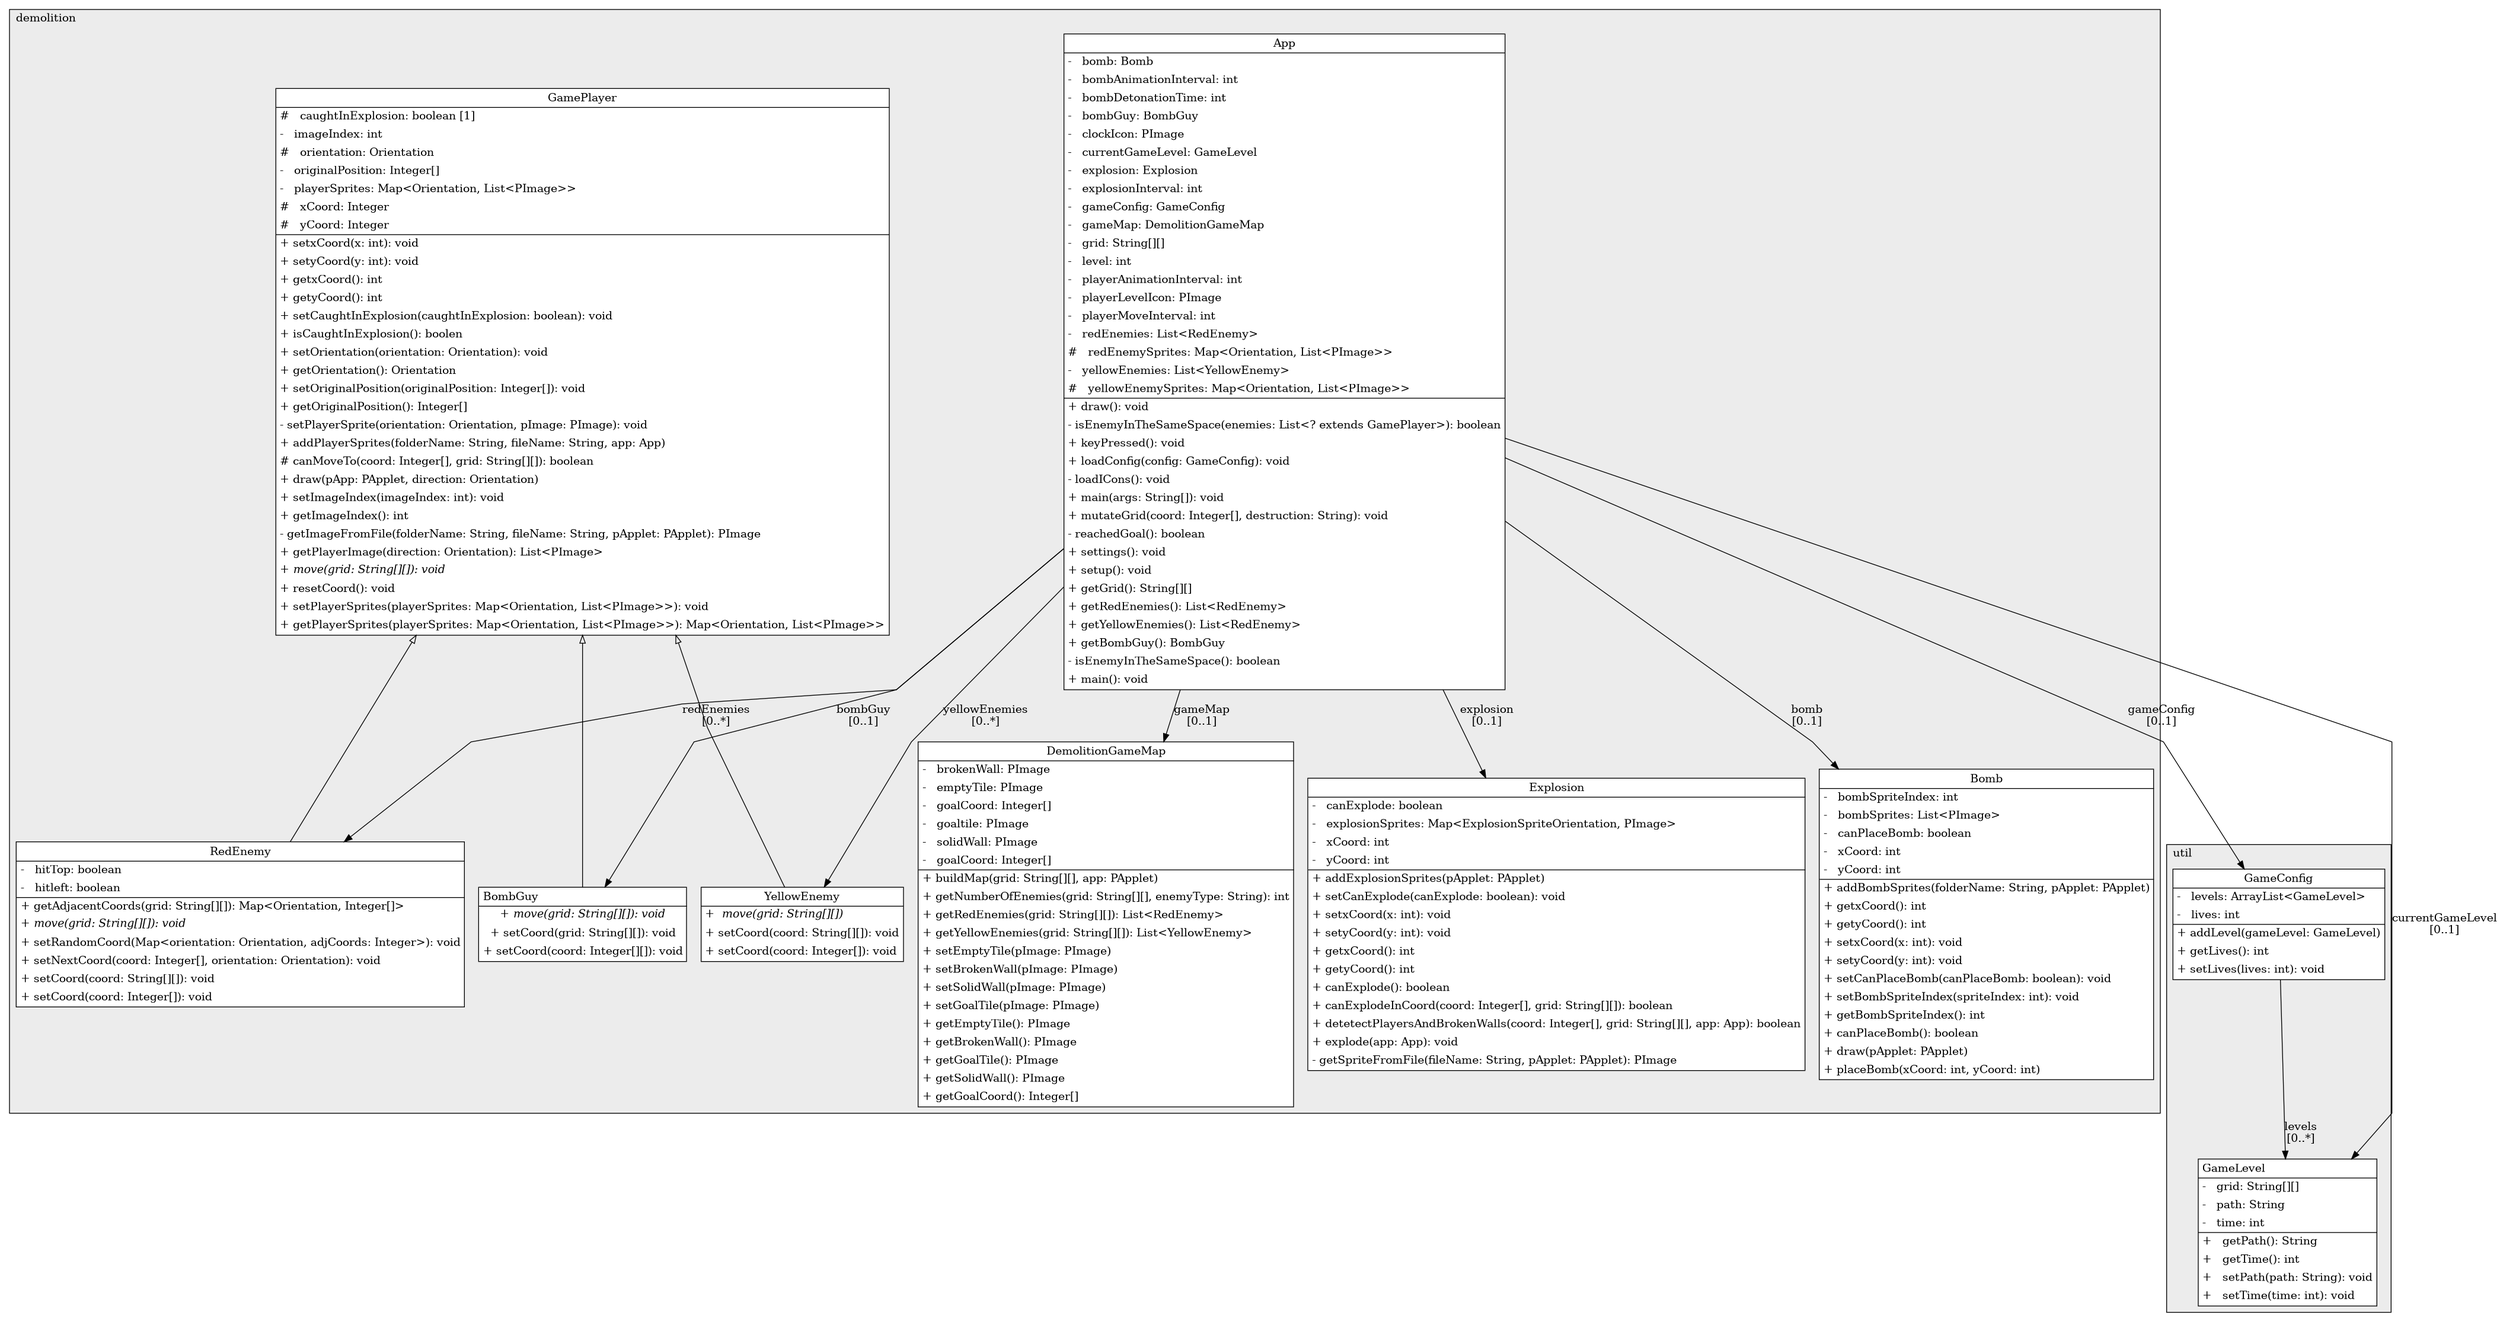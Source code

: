 @startuml

/' diagram meta data start
config=StructureConfiguration;
{
  "projectClassification": {
    "searchMode": "OpenProject", // OpenProject, AllProjects
    "includedProjects": "",
    "pathEndKeywords": "*.impl",
    "isClientPath": "",
    "isClientName": "",
    "isTestPath": "",
    "isTestName": "",
    "isMappingPath": "",
    "isMappingName": "",
    "isDataAccessPath": "",
    "isDataAccessName": "",
    "isDataStructurePath": "",
    "isDataStructureName": "",
    "isInterfaceStructuresPath": "",
    "isInterfaceStructuresName": "",
    "isEntryPointPath": "",
    "isEntryPointName": ""
  },
  "graphRestriction": {
    "classPackageExcludeFilter": "",
    "classPackageIncludeFilter": "",
    "classNameExcludeFilter": "",
    "classNameIncludeFilter": "",
    "methodNameExcludeFilter": "",
    "methodNameIncludeFilter": "",
    "removeByInheritance": "", // inheritance/annotation based filtering is done in a second step
    "removeByAnnotation": "",
    "removeByClassPackage": "", // cleanup the graph after inheritance/annotation based filtering is done
    "removeByClassName": "",
    "cutMappings": false,
    "cutEnum": true,
    "cutTests": true,
    "cutClient": true,
    "cutDataAccess": false,
    "cutInterfaceStructures": false,
    "cutDataStructures": false,
    "cutGetterAndSetter": true,
    "cutConstructors": true
  },
  "graphTraversal": {
    "forwardDepth": 6,
    "backwardDepth": 6,
    "classPackageExcludeFilter": "",
    "classPackageIncludeFilter": "",
    "classNameExcludeFilter": "",
    "classNameIncludeFilter": "",
    "methodNameExcludeFilter": "",
    "methodNameIncludeFilter": "",
    "hideMappings": false,
    "hideDataStructures": false,
    "hidePrivateMethods": false,
    "hideInterfaceCalls": true, // indirection: implementation -> interface (is hidden) -> implementation
    "onlyShowApplicationEntryPoints": false // root node is included
  },
  "details": {
    "aggregation": "GroupByClass", // ByClass, GroupByClass, None
    "showClassGenericTypes": true,
    "showMethods": true,
    "showMethodParameterNames": true,
    "showMethodParameterTypes": true,
    "showMethodReturnType": true,
    "showPackageLevels": 2,
    "showDetailedClassStructure": true
  },
  "rootClass": "demolition.App"
}
diagram meta data end '/



digraph g {
    rankdir="TB"
    splines=polyline
    

'nodes 
subgraph cluster_3600386 { 
   	label=util
	labeljust=l
	fillcolor="#ececec"
	style=filled
   
   GameConfig1790511108[
	label=<<TABLE BORDER="1" CELLBORDER="0" CELLPADDING="4" CELLSPACING="0">
<TR><TD ALIGN="CENTER" >GameConfig</TD></TR>
<HR/>
<TR><TD ALIGN="LEFT" >-   levels: ArrayList&lt;GameLevel&gt;</TD></TR>
<TR><TD ALIGN="LEFT" >-   lives: int</TD></TR>
<HR/>
<TR><TD ALIGN="LEFT" >+ addLevel(gameLevel: GameLevel)</TD></TR>
<TR><TD ALIGN="LEFT" >+ getLives(): int</TD></TR>
<TR><TD ALIGN="LEFT" >+ setLives(lives: int): void</TD></TR>
</TABLE>>
	style=filled
	margin=0
	shape=plaintext
	fillcolor="#FFFFFF"
];

GameLevel1790511108[
	label=<<TABLE BORDER="1" CELLBORDER="0" CELLPADDING="4" CELLSPACING="0">
<TR><TD ALIGN="LEFT" >GameLevel</TD></TR>
<HR/>
<TR><TD ALIGN="LEFT" >-   grid: String[][]</TD></TR>
<TR><TD ALIGN="LEFT" >-   path: String</TD></TR>
<TR><TD ALIGN="LEFT" >-   time: int</TD></TR>
<HR/>
<TR><TD ALIGN="LEFT" >+   getPath(): String</TD></TR>
<TR><TD ALIGN="LEFT" >+   getTime(): int</TD></TR>
<TR><TD ALIGN="LEFT" >+   setPath(path: String): void</TD></TR>
<TR><TD ALIGN="LEFT" >+   setTime(time: int): void</TD></TR>
</TABLE>>
	style=filled
	margin=0
	shape=plaintext
	fillcolor="#FFFFFF"
];
} 

subgraph cluster_726851148 { 
   	label=demolition
	labeljust=l
	fillcolor="#ececec"
	style=filled
   
   App726851148[
	label=<<TABLE BORDER="1" CELLBORDER="0" CELLPADDING="4" CELLSPACING="0">
<TR><TD ALIGN="CENTER" >App</TD></TR>
<HR/>
<TR><TD ALIGN="LEFT" >-   bomb: Bomb</TD></TR>
<TR><TD ALIGN="LEFT" >-   bombAnimationInterval: int</TD></TR>
<TR><TD ALIGN="LEFT" >-   bombDetonationTime: int</TD></TR>
<TR><TD ALIGN="LEFT" >-   bombGuy: BombGuy</TD></TR>
<TR><TD ALIGN="LEFT" >-   clockIcon: PImage</TD></TR>
<TR><TD ALIGN="LEFT" >-   currentGameLevel: GameLevel</TD></TR>
<TR><TD ALIGN="LEFT" >-   explosion: Explosion</TD></TR>
<TR><TD ALIGN="LEFT" >-   explosionInterval: int</TD></TR>
<TR><TD ALIGN="LEFT" >-   gameConfig: GameConfig</TD></TR>
<TR><TD ALIGN="LEFT" >-   gameMap: DemolitionGameMap</TD></TR>
<TR><TD ALIGN="LEFT" >-   grid: String[][]</TD></TR>
<TR><TD ALIGN="LEFT" >-   level: int</TD></TR>
<TR><TD ALIGN="LEFT" >-   playerAnimationInterval: int</TD></TR>
<TR><TD ALIGN="LEFT" >-   playerLevelIcon: PImage</TD></TR>
<TR><TD ALIGN="LEFT" >-   playerMoveInterval: int</TD></TR>
<TR><TD ALIGN="LEFT" >-   redEnemies: List&lt;RedEnemy&gt;</TD></TR>
<TR><TD ALIGN="LEFT" >#   redEnemySprites: Map&lt;Orientation, List&lt;PImage&gt;&gt;</TD></TR>
<TR><TD ALIGN="LEFT" >-   yellowEnemies: List&lt;YellowEnemy&gt;</TD></TR>
<TR><TD ALIGN="LEFT" >#   yellowEnemySprites: Map&lt;Orientation, List&lt;PImage&gt;&gt;</TD></TR>
<HR/>
<TR><TD ALIGN="LEFT" >+ draw(): void</TD></TR>
<TR><TD ALIGN="LEFT" >- isEnemyInTheSameSpace(enemies: List&lt;? extends GamePlayer&gt;): boolean</TD></TR>
<TR><TD ALIGN="LEFT" >+ keyPressed(): void</TD></TR>
<TR><TD ALIGN="LEFT" >+ loadConfig(config: GameConfig): void</TD></TR>
<TR><TD ALIGN="LEFT" >- loadICons(): void</TD></TR>
<TR><TD ALIGN="LEFT" >+ main(args: String[]): void</TD></TR>
<TR><TD ALIGN="LEFT" >+ mutateGrid(coord: Integer[], destruction: String): void</TD></TR>
<TR><TD ALIGN="LEFT" >- reachedGoal(): boolean</TD></TR>
<TR><TD ALIGN="LEFT" >+ settings(): void</TD></TR>
<TR><TD ALIGN="LEFT" >+ setup(): void</TD></TR>
<TR><TD ALIGN="LEFT" >+ getGrid(): String[][]</TD></TR>
<TR><TD ALIGN="LEFT" >+ getRedEnemies(): List&lt;RedEnemy&gt;</TD></TR>
<TR><TD ALIGN="LEFT" >+ getYellowEnemies(): List&lt;RedEnemy&gt;</TD></TR>
<TR><TD ALIGN="LEFT" >+ getBombGuy(): BombGuy</TD></TR>
<TR><TD ALIGN="LEFT" >- isEnemyInTheSameSpace(): boolean</TD></TR>
<TR><TD ALIGN="LEFT" >+ main(): void</TD></TR>
</TABLE>>
	style=filled
	margin=0
	shape=plaintext
	fillcolor="#FFFFFF"
];

Bomb726851148[
	label=<<TABLE BORDER="1" CELLBORDER="0" CELLPADDING="4" CELLSPACING="0">
<TR><TD ALIGN="CENTER" >Bomb</TD></TR>
<HR/>
<TR><TD ALIGN="LEFT" >-   bombSpriteIndex: int</TD></TR>
<TR><TD ALIGN="LEFT" >-   bombSprites: List&lt;PImage&gt;</TD></TR>
<TR><TD ALIGN="LEFT" >-   canPlaceBomb: boolean</TD></TR>
<TR><TD ALIGN="LEFT" >-   xCoord: int</TD></TR>
<TR><TD ALIGN="LEFT" >-   yCoord: int</TD></TR>
<HR/>
<TR><TD ALIGN="LEFT" >+ addBombSprites(folderName: String, pApplet: PApplet)</TD></TR>
<TR><TD ALIGN="LEFT" >+ getxCoord(): int</TD></TR>
<TR><TD ALIGN="LEFT" >+ getyCoord(): int</TD></TR>
<TR><TD ALIGN="LEFT" >+ setxCoord(x: int): void</TD></TR>
<TR><TD ALIGN="LEFT" >+ setyCoord(y: int): void</TD></TR>
<TR><TD ALIGN="LEFT" >+ setCanPlaceBomb(canPlaceBomb: boolean): void</TD></TR>
<TR><TD ALIGN="LEFT" >+ setBombSpriteIndex(spriteIndex: int): void</TD></TR>
<TR><TD ALIGN="LEFT" >+ getBombSpriteIndex(): int</TD></TR>
<TR><TD ALIGN="LEFT" >+ canPlaceBomb(): boolean</TD></TR>
<TR><TD ALIGN="LEFT" >+ draw(pApplet: PApplet)</TD></TR>
<TR><TD ALIGN="LEFT" >+ placeBomb(xCoord: int, yCoord: int)</TD></TR>
</TABLE>>
	style=filled
	margin=0
	shape=plaintext
	fillcolor="#FFFFFF"
];

BombGuy726851148[
	label=<<TABLE BORDER="1" CELLBORDER="0" CELLPADDING="4" CELLSPACING="0">
<TR><TD ALIGN="LEFT" >BombGuy</TD></TR>
<HR/>
<TR><TD ALIGN="CENTER" >+ <I>move(grid: String[][]): void</I></TD></TR>
<TR><TD ALIGN="CENTER" >+ setCoord(grid: String[][]): void</TD></TR>
<TR><TD ALIGN="CENTER" >+ setCoord(coord: Integer[][]): void</TD></TR>
</TABLE>>
	style=filled
	margin=0
	shape=plaintext
	fillcolor="#FFFFFF"
];

DemolitionGameMap726851148[
	label=<<TABLE BORDER="1" CELLBORDER="0" CELLPADDING="4" CELLSPACING="0">
<TR><TD ALIGN="CENTER" >DemolitionGameMap</TD></TR>
<HR/>
<TR><TD ALIGN="LEFT" >-   brokenWall: PImage</TD></TR>
<TR><TD ALIGN="LEFT" >-   emptyTile: PImage</TD></TR>
<TR><TD ALIGN="LEFT" >-   goalCoord: Integer[]</TD></TR>
<TR><TD ALIGN="LEFT" >-   goaltile: PImage</TD></TR>
<TR><TD ALIGN="LEFT" >-   solidWall: PImage</TD></TR>
<TR><TD ALIGN="LEFT" >-   goalCoord: Integer[]</TD></TR>
<HR/>
<TR><TD ALIGN="LEFT" >+ buildMap(grid: String[][], app: PApplet)</TD></TR>
<TR><TD ALIGN="LEFT" >+ getNumberOfEnemies(grid: String[][], enemyType: String): int</TD></TR>
<TR><TD ALIGN="LEFT" >+ getRedEnemies(grid: String[][]): List&lt;RedEnemy&gt;</TD></TR>
<TR><TD ALIGN="LEFT" >+ getYellowEnemies(grid: String[][]): List&lt;YellowEnemy&gt;</TD></TR>
<TR><TD ALIGN="LEFT" >+ setEmptyTile(pImage: PImage)</TD></TR>
<TR><TD ALIGN="LEFT" >+ setBrokenWall(pImage: PImage)</TD></TR>
<TR><TD ALIGN="LEFT" >+ setSolidWall(pImage: PImage)</TD></TR>
<TR><TD ALIGN="LEFT" >+ setGoalTile(pImage: PImage)</TD></TR>
<TR><TD ALIGN="LEFT" >+ getEmptyTile(): PImage</TD></TR>
<TR><TD ALIGN="LEFT" >+ getBrokenWall(): PImage</TD></TR>
<TR><TD ALIGN="LEFT" >+ getGoalTile(): PImage</TD></TR>
<TR><TD ALIGN="LEFT" >+ getSolidWall(): PImage</TD></TR>
<TR><TD ALIGN="LEFT" >+ getGoalCoord(): Integer[]</TD></TR>

</TABLE>>
	style=filled
	margin=0
	shape=plaintext
	fillcolor="#FFFFFF"
];

Explosion726851148[
	label=<<TABLE BORDER="1" CELLBORDER="0" CELLPADDING="4" CELLSPACING="0">
<TR><TD ALIGN="CENTER" >Explosion</TD></TR>
<HR/>
<TR><TD ALIGN="LEFT" >-   canExplode: boolean</TD></TR>
<TR><TD ALIGN="LEFT" >-   explosionSprites: Map&lt;ExplosionSpriteOrientation, PImage&gt;</TD></TR>
<TR><TD ALIGN="LEFT" >-   xCoord: int</TD></TR>
<TR><TD ALIGN="LEFT" >-   yCoord: int</TD></TR>
<HR/>
<TR><TD ALIGN="LEFT" >+ addExplosionSprites(pApplet: PApplet)</TD></TR>
<TR><TD ALIGN="LEFT" >+ setCanExplode(canExplode: boolean): void</TD></TR>
<TR><TD ALIGN="LEFT" >+ setxCoord(x: int): void</TD></TR>
<TR><TD ALIGN="LEFT" >+ setyCoord(y: int): void</TD></TR>
<TR><TD ALIGN="LEFT" >+ getxCoord(): int</TD></TR>
<TR><TD ALIGN="LEFT" >+ getyCoord(): int</TD></TR>
<TR><TD ALIGN="LEFT" >+ canExplode(): boolean</TD></TR>
<TR><TD ALIGN="LEFT" >+ canExplodeInCoord(coord: Integer[], grid: String[][]): boolean</TD></TR>
<TR><TD ALIGN="LEFT" >+ detetectPlayersAndBrokenWalls(coord: Integer[], grid: String[][], app: App): boolean</TD></TR>
<TR><TD ALIGN="LEFT" >+ explode(app: App): void</TD></TR>
<TR><TD ALIGN="LEFT" >- getSpriteFromFile(fileName: String, pApplet: PApplet): PImage</TD></TR>
</TABLE>>
	style=filled
	margin=0
	shape=plaintext
	fillcolor="#FFFFFF"
];

GamePlayer726851148[
	label=<<TABLE BORDER="1" CELLBORDER="0" CELLPADDING="4" CELLSPACING="0">
<TR><TD ALIGN="CENTER" >GamePlayer</TD></TR>
<HR/>
<TR><TD ALIGN="LEFT" >#   caughtInExplosion: boolean [1]</TD></TR>
<TR><TD ALIGN="LEFT" >-   imageIndex: int</TD></TR>
<TR><TD ALIGN="LEFT" >#   orientation: Orientation</TD></TR>
<TR><TD ALIGN="LEFT" >-   originalPosition: Integer[]</TD></TR>
<TR><TD ALIGN="LEFT" >-   playerSprites: Map&lt;Orientation, List&lt;PImage&gt;&gt;</TD></TR>
<TR><TD ALIGN="LEFT" >#   xCoord: Integer</TD></TR>
<TR><TD ALIGN="LEFT" >#   yCoord: Integer</TD></TR>
<HR/>
<TR><TD ALIGN="LEFT" >+ setxCoord(x: int): void</TD></TR>
<TR><TD ALIGN="LEFT" >+ setyCoord(y: int): void</TD></TR>
<TR><TD ALIGN="LEFT" >+ getxCoord(): int</TD></TR>
<TR><TD ALIGN="LEFT" >+ getyCoord(): int</TD></TR>
<TR><TD ALIGN="LEFT" >+ setCaughtInExplosion(caughtInExplosion: boolean): void</TD></TR>
<TR><TD ALIGN="LEFT" >+ isCaughtInExplosion(): boolen</TD></TR>
<TR><TD ALIGN="LEFT" >+ setOrientation(orientation: Orientation): void</TD></TR>
<TR><TD ALIGN="LEFT" >+ getOrientation(): Orientation</TD></TR>
<TR><TD ALIGN="LEFT" >+ setOriginalPosition(originalPosition: Integer[]): void</TD></TR>
<TR><TD ALIGN="LEFT" >+ getOriginalPosition(): Integer[]</TD></TR>
<TR><TD ALIGN="LEFT" >- setPlayerSprite(orientation: Orientation, pImage: PImage): void</TD></TR>
<TR><TD ALIGN="LEFT" >+ addPlayerSprites(folderName: String, fileName: String, app: App)</TD></TR>
<TR><TD ALIGN="LEFT" ># canMoveTo(coord: Integer[], grid: String[][]): boolean</TD></TR>
<TR><TD ALIGN="LEFT" >+ draw(pApp: PApplet, direction: Orientation)</TD></TR>
<TR><TD ALIGN="LEFT" >+ setImageIndex(imageIndex: int): void</TD></TR>
<TR><TD ALIGN="LEFT" >+ getImageIndex(): int</TD></TR>
<TR><TD ALIGN="LEFT" >- getImageFromFile(folderName: String, fileName: String, pApplet: PApplet): PImage</TD></TR>
<TR><TD ALIGN="LEFT" >+ getPlayerImage(direction: Orientation): List&lt;PImage&gt;</TD></TR>
<TR><TD ALIGN="LEFT" >+ <I>move(grid: String[][]): void</I></TD></TR>
<TR><TD ALIGN="LEFT" >+ resetCoord(): void</TD></TR>
<TR><TD ALIGN="LEFT" >+ setPlayerSprites(playerSprites: Map&lt;Orientation, List&lt;PImage&gt;&gt;): void</TD></TR>
<TR><TD ALIGN="LEFT" >+ getPlayerSprites(playerSprites: Map&lt;Orientation, List&lt;PImage&gt;&gt;): Map&lt;Orientation, List&lt;PImage&gt;&gt;</TD></TR>
</TABLE>>
	style=filled
	margin=0
	shape=plaintext
	fillcolor="#FFFFFF"
];

RedEnemy726851148[
	label=<<TABLE BORDER="1" CELLBORDER="0" CELLPADDING="4" CELLSPACING="0">
<TR><TD ALIGN="CENTER" >RedEnemy</TD></TR>
<HR/>
<TR><TD ALIGN="LEFT" >-   hitTop: boolean </TD></TR>
<TR><TD ALIGN="LEFT" >-   hitleft: boolean</TD></TR>
<HR/>
<TR><TD ALIGN="LEFT" >+ getAdjacentCoords(grid: String[][]): Map&lt;Orientation, Integer[]&gt;</TD></TR>
<TR><TD ALIGN="LEFT" >+ <I>move(grid: String[][]): void</I></TD></TR>
<TR><TD ALIGN="LEFT" >+ setRandomCoord(Map&lt;orientation: Orientation, adjCoords: Integer&gt;): void</TD></TR>
<TR><TD ALIGN="LEFT" >+ setNextCoord(coord: Integer[], orientation: Orientation): void</TD></TR>
<TR><TD ALIGN="LEFT" >+ setCoord(coord: String[][]): void</TD></TR>
<TR><TD ALIGN="LEFT" >+ setCoord(coord: Integer[]): void</TD></TR>
</TABLE>>
	style=filled
	margin=0
	shape=plaintext
	fillcolor="#FFFFFF"
];

YellowEnemy726851148[
	label=<<TABLE BORDER="1" CELLBORDER="0" CELLPADDING="4" CELLSPACING="0">
<TR><TD ALIGN="CENTER">YellowEnemy</TD></TR>
<HR/>
<TR><TD ALIGN="LEFT" >+ <I> move(grid: String[][]) </I> </TD></TR>
<TR><TD ALIGN="LEFT" >+ setCoord(coord: String[][]): void</TD></TR>
<TR><TD ALIGN="LEFT" >+ setCoord(coord: Integer[]): void</TD></TR>
</TABLE>>
	style=filled
	margin=0
	shape=plaintext
	fillcolor="#FFFFFF"
];
} 

'edges    
App726851148 -> Bomb726851148[label="bomb
[0..1]"];
App726851148 -> BombGuy726851148[label="bombGuy
[0..1]"];
App726851148 -> DemolitionGameMap726851148[label="gameMap
[0..1]"];
App726851148 -> Explosion726851148[label="explosion
[0..1]"];
App726851148 -> GameConfig1790511108[label="gameConfig
[0..1]"];
App726851148 -> GameLevel1790511108[label="currentGameLevel
[0..1]"];
App726851148 -> RedEnemy726851148[label="redEnemies
[0..*]"];
App726851148 -> YellowEnemy726851148[label="yellowEnemies
[0..*]"];
GameConfig1790511108 -> GameLevel1790511108[label="levels
[0..*]"];
GamePlayer726851148 -> BombGuy726851148[arrowhead=none, arrowtail=empty, dir=both];
GamePlayer726851148 -> RedEnemy726851148[arrowhead=none, arrowtail=empty, dir=both];
GamePlayer726851148 -> YellowEnemy726851148[arrowhead=none, arrowtail=empty, dir=both];
    
}
@enduml